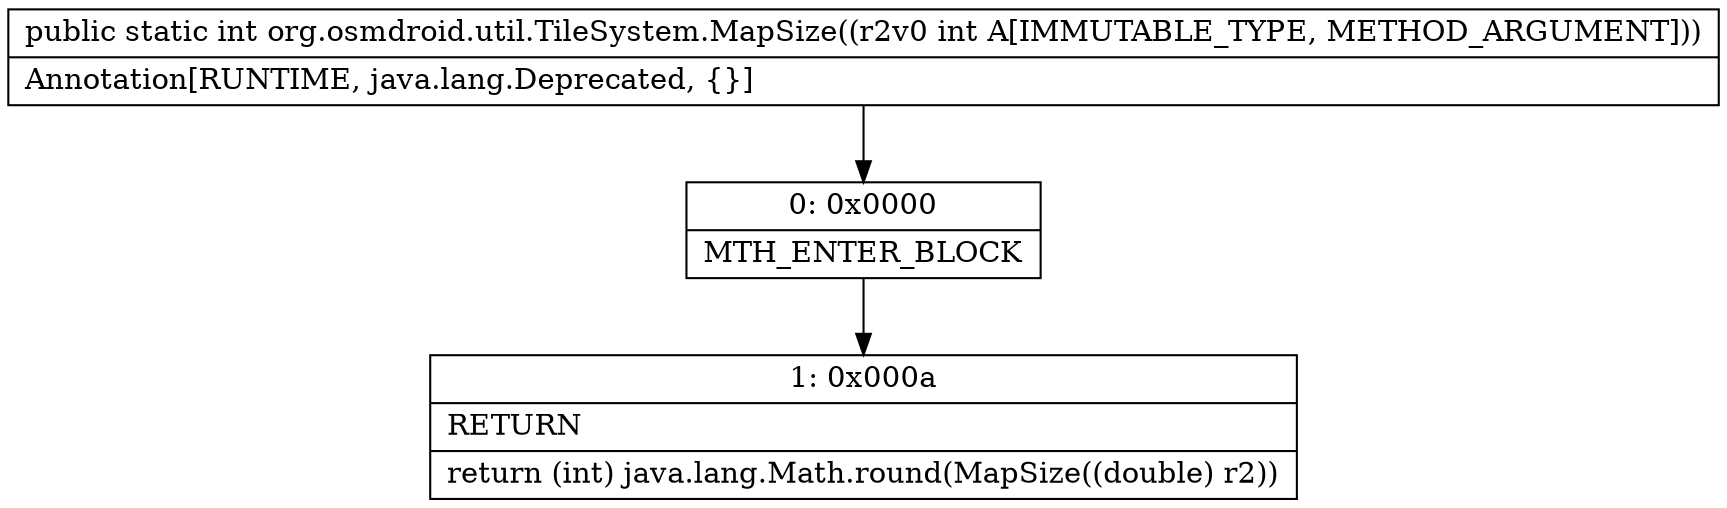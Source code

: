 digraph "CFG fororg.osmdroid.util.TileSystem.MapSize(I)I" {
Node_0 [shape=record,label="{0\:\ 0x0000|MTH_ENTER_BLOCK\l}"];
Node_1 [shape=record,label="{1\:\ 0x000a|RETURN\l|return (int) java.lang.Math.round(MapSize((double) r2))\l}"];
MethodNode[shape=record,label="{public static int org.osmdroid.util.TileSystem.MapSize((r2v0 int A[IMMUTABLE_TYPE, METHOD_ARGUMENT]))  | Annotation[RUNTIME, java.lang.Deprecated, \{\}]\l}"];
MethodNode -> Node_0;
Node_0 -> Node_1;
}

